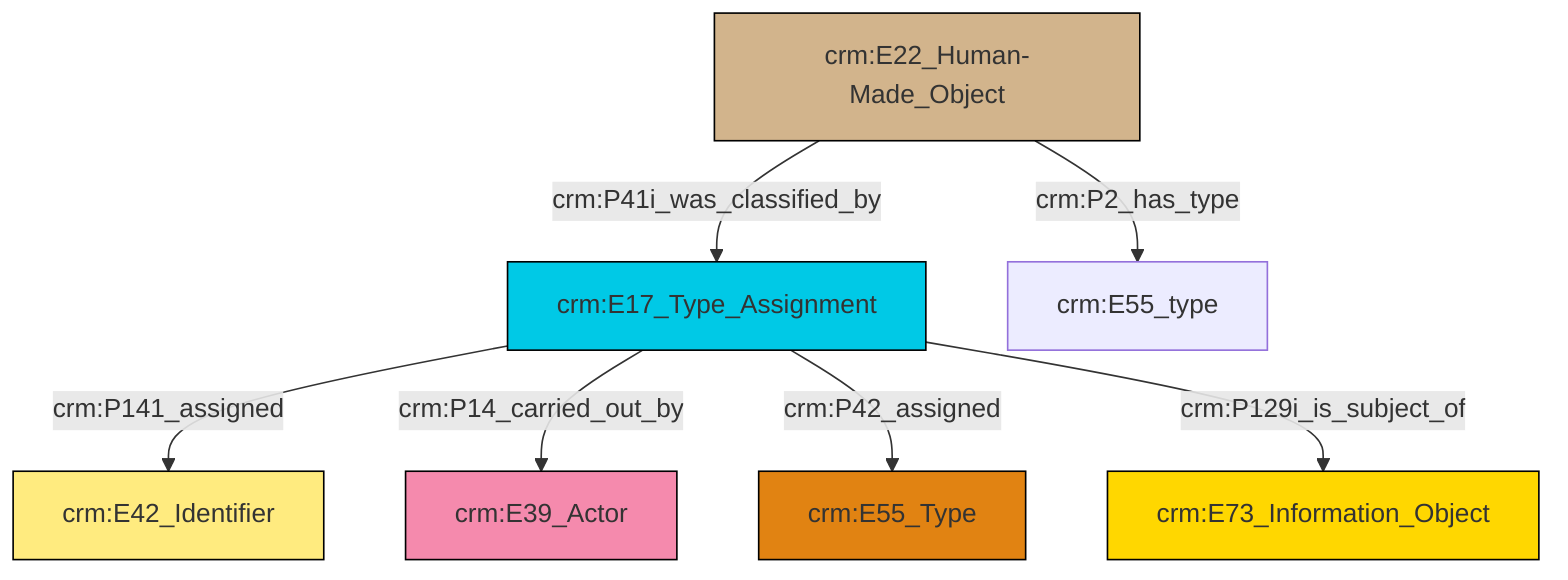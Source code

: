 graph TD
classDef Literal fill:#f2f2f2,stroke:#000000;
classDef CRM_Entity fill:#FFFFFF,stroke:#000000;
classDef Temporal_Entity fill:#00C9E6, stroke:#000000;
classDef Type fill:#E18312, stroke:#000000;
classDef Time-Span fill:#2C9C91, stroke:#000000;
classDef Appellation fill:#FFEB7F, stroke:#000000;
classDef Place fill:#008836, stroke:#000000;
classDef Persistent_Item fill:#B266B2, stroke:#000000;
classDef Conceptual_Object fill:#FFD700, stroke:#000000;
classDef Physical_Thing fill:#D2B48C, stroke:#000000;
classDef Actor fill:#f58aad, stroke:#000000;
classDef PC_Classes fill:#4ce600, stroke:#000000;
classDef Multi fill:#cccccc,stroke:#000000;

0["crm:E22_Human-Made_Object"]:::Physical_Thing -->|crm:P41i_was_classified_by| 1["crm:E17_Type_Assignment"]:::Temporal_Entity
0["crm:E22_Human-Made_Object"]:::Physical_Thing -->|crm:P2_has_type| 6["crm:E55_type"]:::Default
1["crm:E17_Type_Assignment"]:::Temporal_Entity -->|crm:P141_assigned| 7["crm:E42_Identifier"]:::Appellation
1["crm:E17_Type_Assignment"]:::Temporal_Entity -->|crm:P14_carried_out_by| 8["crm:E39_Actor"]:::Actor
1["crm:E17_Type_Assignment"]:::Temporal_Entity -->|crm:P42_assigned| 4["crm:E55_Type"]:::Type
1["crm:E17_Type_Assignment"]:::Temporal_Entity -->|crm:P129i_is_subject_of| 2["crm:E73_Information_Object"]:::Conceptual_Object
